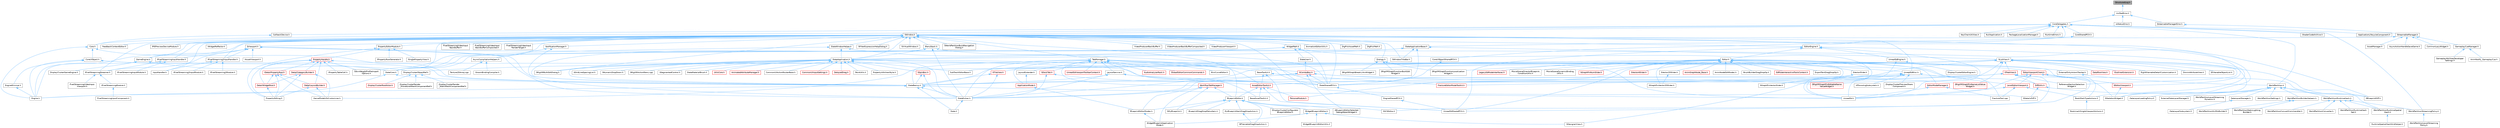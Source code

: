 digraph "StructuredLog.h"
{
 // INTERACTIVE_SVG=YES
 // LATEX_PDF_SIZE
  bgcolor="transparent";
  edge [fontname=Helvetica,fontsize=10,labelfontname=Helvetica,labelfontsize=10];
  node [fontname=Helvetica,fontsize=10,shape=box,height=0.2,width=0.4];
  Node1 [id="Node000001",label="StructuredLog.h",height=0.2,width=0.4,color="gray40", fillcolor="grey60", style="filled", fontcolor="black",tooltip=" "];
  Node1 -> Node2 [id="edge1_Node000001_Node000002",dir="back",color="steelblue1",style="solid",tooltip=" "];
  Node2 [id="Node000002",label="UnifiedError.h",height=0.2,width=0.4,color="grey40", fillcolor="white", style="filled",URL="$d3/ddb/UnifiedError_8h.html",tooltip=" "];
  Node2 -> Node3 [id="edge2_Node000002_Node000003",dir="back",color="steelblue1",style="solid",tooltip=" "];
  Node3 [id="Node000003",label="CoreDelegates.h",height=0.2,width=0.4,color="grey40", fillcolor="white", style="filled",URL="$d9/dc2/CoreDelegates_8h.html",tooltip=" "];
  Node3 -> Node4 [id="edge3_Node000003_Node000004",dir="back",color="steelblue1",style="solid",tooltip=" "];
  Node4 [id="Node000004",label="ApplicationLifecycleComponent.h",height=0.2,width=0.4,color="grey40", fillcolor="white", style="filled",URL="$de/db6/ApplicationLifecycleComponent_8h.html",tooltip=" "];
  Node3 -> Node5 [id="edge4_Node000003_Node000005",dir="back",color="steelblue1",style="solid",tooltip=" "];
  Node5 [id="Node000005",label="CallbackDevice.h",height=0.2,width=0.4,color="grey40", fillcolor="white", style="filled",URL="$d1/d7e/CallbackDevice_8h.html",tooltip=" "];
  Node5 -> Node6 [id="edge5_Node000005_Node000006",dir="back",color="steelblue1",style="solid",tooltip=" "];
  Node6 [id="Node000006",label="Core.h",height=0.2,width=0.4,color="grey40", fillcolor="white", style="filled",URL="$d6/dd7/Core_8h.html",tooltip=" "];
  Node6 -> Node7 [id="edge6_Node000006_Node000007",dir="back",color="steelblue1",style="solid",tooltip=" "];
  Node7 [id="Node000007",label="CoreUObject.h",height=0.2,width=0.4,color="grey40", fillcolor="white", style="filled",URL="$d0/ded/CoreUObject_8h.html",tooltip=" "];
  Node7 -> Node8 [id="edge7_Node000007_Node000008",dir="back",color="steelblue1",style="solid",tooltip=" "];
  Node8 [id="Node000008",label="Engine.h",height=0.2,width=0.4,color="grey40", fillcolor="white", style="filled",URL="$d1/d34/Public_2Engine_8h.html",tooltip=" "];
  Node7 -> Node9 [id="edge8_Node000007_Node000009",dir="back",color="steelblue1",style="solid",tooltip=" "];
  Node9 [id="Node000009",label="EngineMinimal.h",height=0.2,width=0.4,color="grey40", fillcolor="white", style="filled",URL="$d0/d2c/EngineMinimal_8h.html",tooltip=" "];
  Node9 -> Node8 [id="edge9_Node000009_Node000008",dir="back",color="steelblue1",style="solid",tooltip=" "];
  Node7 -> Node10 [id="edge10_Node000007_Node000010",dir="back",color="steelblue1",style="solid",tooltip=" "];
  Node10 [id="Node000010",label="SlateBasics.h",height=0.2,width=0.4,color="grey40", fillcolor="white", style="filled",URL="$da/d2f/SlateBasics_8h.html",tooltip=" "];
  Node10 -> Node8 [id="edge11_Node000010_Node000008",dir="back",color="steelblue1",style="solid",tooltip=" "];
  Node10 -> Node11 [id="edge12_Node000010_Node000011",dir="back",color="steelblue1",style="solid",tooltip=" "];
  Node11 [id="Node000011",label="Slate.h",height=0.2,width=0.4,color="grey40", fillcolor="white", style="filled",URL="$d2/dc0/Slate_8h.html",tooltip=" "];
  Node10 -> Node12 [id="edge13_Node000010_Node000012",dir="back",color="steelblue1",style="solid",tooltip=" "];
  Node12 [id="Node000012",label="SlateExtras.h",height=0.2,width=0.4,color="grey40", fillcolor="white", style="filled",URL="$d8/dec/SlateExtras_8h.html",tooltip=" "];
  Node12 -> Node11 [id="edge14_Node000012_Node000011",dir="back",color="steelblue1",style="solid",tooltip=" "];
  Node10 -> Node13 [id="edge15_Node000010_Node000013",dir="back",color="steelblue1",style="solid",tooltip=" "];
  Node13 [id="Node000013",label="UnrealEd.h",height=0.2,width=0.4,color="grey40", fillcolor="white", style="filled",URL="$d2/d5f/UnrealEd_8h.html",tooltip=" "];
  Node7 -> Node14 [id="edge16_Node000007_Node000014",dir="back",color="steelblue1",style="solid",tooltip=" "];
  Node14 [id="Node000014",label="SlateCore.h",height=0.2,width=0.4,color="grey40", fillcolor="white", style="filled",URL="$dc/d03/SlateCore_8h.html",tooltip=" "];
  Node14 -> Node8 [id="edge17_Node000014_Node000008",dir="back",color="steelblue1",style="solid",tooltip=" "];
  Node14 -> Node10 [id="edge18_Node000014_Node000010",dir="back",color="steelblue1",style="solid",tooltip=" "];
  Node6 -> Node8 [id="edge19_Node000006_Node000008",dir="back",color="steelblue1",style="solid",tooltip=" "];
  Node6 -> Node10 [id="edge20_Node000006_Node000010",dir="back",color="steelblue1",style="solid",tooltip=" "];
  Node3 -> Node6 [id="edge21_Node000003_Node000006",dir="back",color="steelblue1",style="solid",tooltip=" "];
  Node3 -> Node15 [id="edge22_Node000003_Node000015",dir="back",color="steelblue1",style="solid",tooltip=" "];
  Node15 [id="Node000015",label="CoreSharedPCH.h",height=0.2,width=0.4,color="grey40", fillcolor="white", style="filled",URL="$d8/de5/CoreSharedPCH_8h.html",tooltip=" "];
  Node15 -> Node16 [id="edge23_Node000015_Node000016",dir="back",color="steelblue1",style="solid",tooltip=" "];
  Node16 [id="Node000016",label="CoreUObjectSharedPCH.h",height=0.2,width=0.4,color="grey40", fillcolor="white", style="filled",URL="$de/d2f/CoreUObjectSharedPCH_8h.html",tooltip=" "];
  Node16 -> Node17 [id="edge24_Node000016_Node000017",dir="back",color="steelblue1",style="solid",tooltip=" "];
  Node17 [id="Node000017",label="SlateSharedPCH.h",height=0.2,width=0.4,color="grey40", fillcolor="white", style="filled",URL="$d1/dfc/SlateSharedPCH_8h.html",tooltip=" "];
  Node17 -> Node18 [id="edge25_Node000017_Node000018",dir="back",color="steelblue1",style="solid",tooltip=" "];
  Node18 [id="Node000018",label="EngineSharedPCH.h",height=0.2,width=0.4,color="grey40", fillcolor="white", style="filled",URL="$dc/dbb/EngineSharedPCH_8h.html",tooltip=" "];
  Node18 -> Node19 [id="edge26_Node000018_Node000019",dir="back",color="steelblue1",style="solid",tooltip=" "];
  Node19 [id="Node000019",label="UnrealEdSharedPCH.h",height=0.2,width=0.4,color="grey40", fillcolor="white", style="filled",URL="$d1/de6/UnrealEdSharedPCH_8h.html",tooltip=" "];
  Node3 -> Node20 [id="edge27_Node000003_Node000020",dir="back",color="steelblue1",style="solid",tooltip=" "];
  Node20 [id="Node000020",label="KeyChainUtilities.h",height=0.2,width=0.4,color="grey40", fillcolor="white", style="filled",URL="$db/d66/KeyChainUtilities_8h.html",tooltip=" "];
  Node3 -> Node21 [id="edge28_Node000003_Node000021",dir="back",color="steelblue1",style="solid",tooltip=" "];
  Node21 [id="Node000021",label="NullApplication.h",height=0.2,width=0.4,color="grey40", fillcolor="white", style="filled",URL="$d8/deb/NullApplication_8h.html",tooltip=" "];
  Node3 -> Node22 [id="edge29_Node000003_Node000022",dir="back",color="steelblue1",style="solid",tooltip=" "];
  Node22 [id="Node000022",label="PackageLocalizationManager.h",height=0.2,width=0.4,color="grey40", fillcolor="white", style="filled",URL="$d6/d19/PackageLocalizationManager_8h.html",tooltip=" "];
  Node3 -> Node23 [id="edge30_Node000003_Node000023",dir="back",color="steelblue1",style="solid",tooltip=" "];
  Node23 [id="Node000023",label="RuntimeErrors.h",height=0.2,width=0.4,color="grey40", fillcolor="white", style="filled",URL="$de/d4b/RuntimeErrors_8h.html",tooltip=" "];
  Node3 -> Node24 [id="edge31_Node000003_Node000024",dir="back",color="steelblue1",style="solid",tooltip=" "];
  Node24 [id="Node000024",label="SWindow.h",height=0.2,width=0.4,color="grey40", fillcolor="white", style="filled",URL="$d2/d6d/SWindow_8h.html",tooltip=" "];
  Node24 -> Node25 [id="edge32_Node000024_Node000025",dir="back",color="steelblue1",style="solid",tooltip=" "];
  Node25 [id="Node000025",label="AnimationEditorUtils.h",height=0.2,width=0.4,color="grey40", fillcolor="white", style="filled",URL="$df/d23/AnimationEditorUtils_8h.html",tooltip=" "];
  Node24 -> Node26 [id="edge33_Node000024_Node000026",dir="back",color="steelblue1",style="solid",tooltip=" "];
  Node26 [id="Node000026",label="BlueprintEditor.h",height=0.2,width=0.4,color="grey40", fillcolor="white", style="filled",URL="$df/d7d/BlueprintEditor_8h.html",tooltip=" "];
  Node26 -> Node27 [id="edge34_Node000026_Node000027",dir="back",color="steelblue1",style="solid",tooltip=" "];
  Node27 [id="Node000027",label="BPVariableDragDropAction.h",height=0.2,width=0.4,color="grey40", fillcolor="white", style="filled",URL="$dd/d23/BPVariableDragDropAction_8h.html",tooltip=" "];
  Node26 -> Node28 [id="edge35_Node000026_Node000028",dir="back",color="steelblue1",style="solid",tooltip=" "];
  Node28 [id="Node000028",label="BlueprintDragDropMenuItem.h",height=0.2,width=0.4,color="grey40", fillcolor="white", style="filled",URL="$dc/deb/BlueprintDragDropMenuItem_8h.html",tooltip=" "];
  Node26 -> Node29 [id="edge36_Node000026_Node000029",dir="back",color="steelblue1",style="solid",tooltip=" "];
  Node29 [id="Node000029",label="BlueprintEditorModes.h",height=0.2,width=0.4,color="grey40", fillcolor="white", style="filled",URL="$d9/d70/BlueprintEditorModes_8h.html",tooltip=" "];
  Node29 -> Node30 [id="edge37_Node000029_Node000030",dir="back",color="steelblue1",style="solid",tooltip=" "];
  Node30 [id="Node000030",label="WidgetBlueprintApplication\lMode.h",height=0.2,width=0.4,color="grey40", fillcolor="white", style="filled",URL="$d3/d40/WidgetBlueprintApplicationMode_8h.html",tooltip=" "];
  Node26 -> Node31 [id="edge38_Node000026_Node000031",dir="back",color="steelblue1",style="solid",tooltip=" "];
  Node31 [id="Node000031",label="IDisplayClusterConfigurator\lBlueprintEditor.h",height=0.2,width=0.4,color="grey40", fillcolor="white", style="filled",URL="$dd/d4b/IDisplayClusterConfiguratorBlueprintEditor_8h.html",tooltip=" "];
  Node26 -> Node32 [id="edge39_Node000026_Node000032",dir="back",color="steelblue1",style="solid",tooltip=" "];
  Node32 [id="Node000032",label="MyBlueprintItemDragDropAction.h",height=0.2,width=0.4,color="grey40", fillcolor="white", style="filled",URL="$da/d11/MyBlueprintItemDragDropAction_8h.html",tooltip=" "];
  Node32 -> Node27 [id="edge40_Node000032_Node000027",dir="back",color="steelblue1",style="solid",tooltip=" "];
  Node26 -> Node33 [id="edge41_Node000026_Node000033",dir="back",color="steelblue1",style="solid",tooltip=" "];
  Node33 [id="Node000033",label="SBlueprintEditorSelected\lDebugObjectWidget.h",height=0.2,width=0.4,color="grey40", fillcolor="white", style="filled",URL="$de/d6c/SBlueprintEditorSelectedDebugObjectWidget_8h.html",tooltip=" "];
  Node26 -> Node34 [id="edge42_Node000026_Node000034",dir="back",color="steelblue1",style="solid",tooltip=" "];
  Node34 [id="Node000034",label="SMyBlueprint.h",height=0.2,width=0.4,color="grey40", fillcolor="white", style="filled",URL="$d3/d34/SMyBlueprint_8h.html",tooltip=" "];
  Node26 -> Node35 [id="edge43_Node000026_Node000035",dir="back",color="steelblue1",style="solid",tooltip=" "];
  Node35 [id="Node000035",label="SSCSEditor.h",height=0.2,width=0.4,color="grey40", fillcolor="white", style="filled",URL="$d0/d2e/SSCSEditor_8h.html",tooltip=" "];
  Node26 -> Node36 [id="edge44_Node000026_Node000036",dir="back",color="steelblue1",style="solid",tooltip=" "];
  Node36 [id="Node000036",label="WidgetBlueprintEditor.h",height=0.2,width=0.4,color="grey40", fillcolor="white", style="filled",URL="$d6/d04/WidgetBlueprintEditor_8h.html",tooltip=" "];
  Node36 -> Node37 [id="edge45_Node000036_Node000037",dir="back",color="steelblue1",style="solid",tooltip=" "];
  Node37 [id="Node000037",label="SDesignerView.h",height=0.2,width=0.4,color="grey40", fillcolor="white", style="filled",URL="$d2/d14/SDesignerView_8h.html",tooltip=" "];
  Node36 -> Node30 [id="edge46_Node000036_Node000030",dir="back",color="steelblue1",style="solid",tooltip=" "];
  Node36 -> Node38 [id="edge47_Node000036_Node000038",dir="back",color="steelblue1",style="solid",tooltip=" "];
  Node38 [id="Node000038",label="WidgetBlueprintEditorUtils.h",height=0.2,width=0.4,color="grey40", fillcolor="white", style="filled",URL="$d9/df7/WidgetBlueprintEditorUtils_8h.html",tooltip=" "];
  Node24 -> Node39 [id="edge48_Node000024_Node000039",dir="back",color="steelblue1",style="solid",tooltip=" "];
  Node39 [id="Node000039",label="Dialogs.h",height=0.2,width=0.4,color="grey40", fillcolor="white", style="filled",URL="$d2/d5c/Dialogs_8h.html",tooltip=" "];
  Node39 -> Node40 [id="edge49_Node000039_Node000040",dir="back",color="steelblue1",style="solid",tooltip=" "];
  Node40 [id="Node000040",label="SRigVMGraphBreakLinksWidget.h",height=0.2,width=0.4,color="grey40", fillcolor="white", style="filled",URL="$d8/d4a/SRigVMGraphBreakLinksWidget_8h.html",tooltip=" "];
  Node39 -> Node41 [id="edge50_Node000039_Node000041",dir="back",color="steelblue1",style="solid",tooltip=" "];
  Node41 [id="Node000041",label="SRigVMGraphFunctionBulkEdit\lWidget.h",height=0.2,width=0.4,color="grey40", fillcolor="white", style="filled",URL="$db/dbf/SRigVMGraphFunctionBulkEditWidget_8h.html",tooltip=" "];
  Node39 -> Node42 [id="edge51_Node000039_Node000042",dir="back",color="steelblue1",style="solid",tooltip=" "];
  Node42 [id="Node000042",label="SRigVMGraphFunctionLocalization\lWidget.h",height=0.2,width=0.4,color="grey40", fillcolor="white", style="filled",URL="$dd/d59/SRigVMGraphFunctionLocalizationWidget_8h.html",tooltip=" "];
  Node39 -> Node13 [id="edge52_Node000039_Node000013",dir="back",color="steelblue1",style="solid",tooltip=" "];
  Node24 -> Node43 [id="edge53_Node000024_Node000043",dir="back",color="steelblue1",style="solid",tooltip=" "];
  Node43 [id="Node000043",label="DlgPickAssetPath.h",height=0.2,width=0.4,color="grey40", fillcolor="white", style="filled",URL="$db/d31/DlgPickAssetPath_8h.html",tooltip=" "];
  Node24 -> Node44 [id="edge54_Node000024_Node000044",dir="back",color="steelblue1",style="solid",tooltip=" "];
  Node44 [id="Node000044",label="DlgPickPath.h",height=0.2,width=0.4,color="grey40", fillcolor="white", style="filled",URL="$d9/d16/DlgPickPath_8h.html",tooltip=" "];
  Node24 -> Node45 [id="edge55_Node000024_Node000045",dir="back",color="steelblue1",style="solid",tooltip=" "];
  Node45 [id="Node000045",label="EditorEngine.h",height=0.2,width=0.4,color="grey40", fillcolor="white", style="filled",URL="$da/d0c/EditorEngine_8h.html",tooltip=" "];
  Node45 -> Node46 [id="edge56_Node000045_Node000046",dir="back",color="steelblue1",style="solid",tooltip=" "];
  Node46 [id="Node000046",label="BookMarkTypeActions.h",height=0.2,width=0.4,color="grey40", fillcolor="white", style="filled",URL="$d0/d2f/BookMarkTypeActions_8h.html",tooltip=" "];
  Node46 -> Node47 [id="edge57_Node000046_Node000047",dir="back",color="steelblue1",style="solid",tooltip=" "];
  Node47 [id="Node000047",label="BookmarkSingleViewportActions.h",height=0.2,width=0.4,color="grey40", fillcolor="white", style="filled",URL="$d3/dd5/BookmarkSingleViewportActions_8h.html",tooltip=" "];
  Node45 -> Node48 [id="edge58_Node000045_Node000048",dir="back",color="steelblue1",style="solid",tooltip=" "];
  Node48 [id="Node000048",label="Editor.h",height=0.2,width=0.4,color="grey40", fillcolor="white", style="filled",URL="$de/d6e/Editor_8h.html",tooltip=" "];
  Node48 -> Node49 [id="edge59_Node000048_Node000049",dir="back",color="steelblue1",style="solid",tooltip=" "];
  Node49 [id="Node000049",label="AnimGraphNode_Base.h",height=0.2,width=0.4,color="red", fillcolor="#FFF0F0", style="filled",URL="$d0/dfb/AnimGraphNode__Base_8h.html",tooltip=" "];
  Node48 -> Node141 [id="edge60_Node000048_Node000141",dir="back",color="steelblue1",style="solid",tooltip=" "];
  Node141 [id="Node000141",label="AnimNodeEditModes.h",height=0.2,width=0.4,color="grey40", fillcolor="white", style="filled",URL="$db/dde/AnimNodeEditModes_8h.html",tooltip=" "];
  Node48 -> Node46 [id="edge61_Node000048_Node000046",dir="back",color="steelblue1",style="solid",tooltip=" "];
  Node48 -> Node142 [id="edge62_Node000048_Node000142",dir="back",color="steelblue1",style="solid",tooltip=" "];
  Node142 [id="Node000142",label="BrushBuilderDragDropOp.h",height=0.2,width=0.4,color="grey40", fillcolor="white", style="filled",URL="$d9/d56/BrushBuilderDragDropOp_8h.html",tooltip=" "];
  Node48 -> Node143 [id="edge63_Node000048_Node000143",dir="back",color="steelblue1",style="solid",tooltip=" "];
  Node143 [id="Node000143",label="DisplayClusterObjectRef.h",height=0.2,width=0.4,color="grey40", fillcolor="white", style="filled",URL="$d9/d87/DisplayClusterObjectRef_8h.html",tooltip=" "];
  Node143 -> Node144 [id="edge64_Node000143_Node000144",dir="back",color="steelblue1",style="solid",tooltip=" "];
  Node144 [id="Node000144",label="DisplayClusterRender\l_ProceduralMeshComponentRef.h",height=0.2,width=0.4,color="grey40", fillcolor="white", style="filled",URL="$da/dbe/DisplayClusterRender__ProceduralMeshComponentRef_8h.html",tooltip=" "];
  Node143 -> Node145 [id="edge65_Node000143_Node000145",dir="back",color="steelblue1",style="solid",tooltip=" "];
  Node145 [id="Node000145",label="DisplayClusterRender\l_StaticMeshComponentRef.h",height=0.2,width=0.4,color="grey40", fillcolor="white", style="filled",URL="$dd/d84/DisplayClusterRender__StaticMeshComponentRef_8h.html",tooltip=" "];
  Node143 -> Node146 [id="edge66_Node000143_Node000146",dir="back",color="steelblue1",style="solid",tooltip=" "];
  Node146 [id="Node000146",label="DisplayClusterRootActor.h",height=0.2,width=0.4,color="red", fillcolor="#FFF0F0", style="filled",URL="$d0/d41/DisplayClusterRootActor_8h.html",tooltip=" "];
  Node48 -> Node151 [id="edge67_Node000048_Node000151",dir="back",color="steelblue1",style="solid",tooltip=" "];
  Node151 [id="Node000151",label="EdModeInteractiveToolsContext.h",height=0.2,width=0.4,color="red", fillcolor="#FFF0F0", style="filled",URL="$d7/da4/EdModeInteractiveToolsContext_8h.html",tooltip=" "];
  Node48 -> Node154 [id="edge68_Node000048_Node000154",dir="back",color="steelblue1",style="solid",tooltip=" "];
  Node154 [id="Node000154",label="EditorModeManager.h",height=0.2,width=0.4,color="red", fillcolor="#FFF0F0", style="filled",URL="$d9/dca/EditorModeManager_8h.html",tooltip=" "];
  Node154 -> Node153 [id="edge69_Node000154_Node000153",dir="back",color="steelblue1",style="solid",tooltip=" "];
  Node153 [id="Node000153",label="FractureTool.cpp",height=0.2,width=0.4,color="grey40", fillcolor="white", style="filled",URL="$dc/d9a/FractureTool_8cpp.html",tooltip=" "];
  Node154 -> Node13 [id="edge70_Node000154_Node000013",dir="back",color="steelblue1",style="solid",tooltip=" "];
  Node48 -> Node160 [id="edge71_Node000048_Node000160",dir="back",color="steelblue1",style="solid",tooltip=" "];
  Node160 [id="Node000160",label="EditorViewportClient.h",height=0.2,width=0.4,color="red", fillcolor="#FFF0F0", style="filled",URL="$d4/d41/EditorViewportClient_8h.html",tooltip=" "];
  Node160 -> Node166 [id="edge72_Node000160_Node000166",dir="back",color="steelblue1",style="solid",tooltip=" "];
  Node166 [id="Node000166",label="LevelEditorViewport.h",height=0.2,width=0.4,color="red", fillcolor="#FFF0F0", style="filled",URL="$d4/ddf/LevelEditorViewport_8h.html",tooltip=" "];
  Node166 -> Node46 [id="edge73_Node000166_Node000046",dir="back",color="steelblue1",style="solid",tooltip=" "];
  Node166 -> Node153 [id="edge74_Node000166_Node000153",dir="back",color="steelblue1",style="solid",tooltip=" "];
  Node166 -> Node13 [id="edge75_Node000166_Node000013",dir="back",color="steelblue1",style="solid",tooltip=" "];
  Node160 -> Node169 [id="edge76_Node000160_Node000169",dir="back",color="steelblue1",style="solid",tooltip=" "];
  Node169 [id="Node000169",label="SEditorViewport.h",height=0.2,width=0.4,color="red", fillcolor="#FFF0F0", style="filled",URL="$dd/de0/SEditorViewport_8h.html",tooltip=" "];
  Node169 -> Node179 [id="edge77_Node000169_Node000179",dir="back",color="steelblue1",style="solid",tooltip=" "];
  Node179 [id="Node000179",label="SSkeletonWidget.h",height=0.2,width=0.4,color="grey40", fillcolor="white", style="filled",URL="$dd/da7/SSkeletonWidget_8h.html",tooltip=" "];
  Node160 -> Node179 [id="edge78_Node000160_Node000179",dir="back",color="steelblue1",style="solid",tooltip=" "];
  Node160 -> Node13 [id="edge79_Node000160_Node000013",dir="back",color="steelblue1",style="solid",tooltip=" "];
  Node160 -> Node19 [id="edge80_Node000160_Node000019",dir="back",color="steelblue1",style="solid",tooltip=" "];
  Node48 -> Node180 [id="edge81_Node000048_Node000180",dir="back",color="steelblue1",style="solid",tooltip=" "];
  Node180 [id="Node000180",label="ExportTextDragDropOp.h",height=0.2,width=0.4,color="grey40", fillcolor="white", style="filled",URL="$de/d5c/ExportTextDragDropOp_8h.html",tooltip=" "];
  Node48 -> Node181 [id="edge82_Node000048_Node000181",dir="back",color="steelblue1",style="solid",tooltip=" "];
  Node181 [id="Node000181",label="ExternalDirtyActorsTracker.h",height=0.2,width=0.4,color="grey40", fillcolor="white", style="filled",URL="$db/d89/ExternalDirtyActorsTracker_8h.html",tooltip=" "];
  Node181 -> Node182 [id="edge83_Node000181_Node000182",dir="back",color="steelblue1",style="solid",tooltip=" "];
  Node182 [id="Node000182",label="WorldPartition.h",height=0.2,width=0.4,color="grey40", fillcolor="white", style="filled",URL="$de/d1e/WorldPartition_8h.html",tooltip=" "];
  Node182 -> Node183 [id="edge84_Node000182_Node000183",dir="back",color="steelblue1",style="solid",tooltip=" "];
  Node183 [id="Node000183",label="DataLayerLoadingPolicy.h",height=0.2,width=0.4,color="grey40", fillcolor="white", style="filled",URL="$d4/d49/DataLayerLoadingPolicy_8h.html",tooltip=" "];
  Node182 -> Node184 [id="edge85_Node000182_Node000184",dir="back",color="steelblue1",style="solid",tooltip=" "];
  Node184 [id="Node000184",label="DataLayerManager.h",height=0.2,width=0.4,color="grey40", fillcolor="white", style="filled",URL="$de/d96/DataLayerManager_8h.html",tooltip=" "];
  Node184 -> Node185 [id="edge86_Node000184_Node000185",dir="back",color="steelblue1",style="solid",tooltip=" "];
  Node185 [id="Node000185",label="DataLayerSubsystem.h",height=0.2,width=0.4,color="grey40", fillcolor="white", style="filled",URL="$d2/d5d/DataLayerSubsystem_8h.html",tooltip=" "];
  Node182 -> Node186 [id="edge87_Node000182_Node000186",dir="back",color="steelblue1",style="solid",tooltip=" "];
  Node186 [id="Node000186",label="ExternalDataLayerManager.h",height=0.2,width=0.4,color="grey40", fillcolor="white", style="filled",URL="$d3/d7d/ExternalDataLayerManager_8h.html",tooltip=" "];
  Node182 -> Node187 [id="edge88_Node000182_Node000187",dir="back",color="steelblue1",style="solid",tooltip=" "];
  Node187 [id="Node000187",label="WorldPartitionBuilderHelpers.h",height=0.2,width=0.4,color="grey40", fillcolor="white", style="filled",URL="$db/dc0/WorldPartitionBuilderHelpers_8h.html",tooltip=" "];
  Node187 -> Node188 [id="edge89_Node000187_Node000188",dir="back",color="steelblue1",style="solid",tooltip=" "];
  Node188 [id="Node000188",label="WorldPartitionHLODsBuilder.h",height=0.2,width=0.4,color="grey40", fillcolor="white", style="filled",URL="$d3/d76/WorldPartitionHLODsBuilder_8h.html",tooltip=" "];
  Node187 -> Node189 [id="edge90_Node000187_Node000189",dir="back",color="steelblue1",style="solid",tooltip=" "];
  Node189 [id="Node000189",label="WorldPartitionStaticLighting\lBuilder.h",height=0.2,width=0.4,color="grey40", fillcolor="white", style="filled",URL="$d7/dfd/WorldPartitionStaticLightingBuilder_8h.html",tooltip=" "];
  Node182 -> Node190 [id="edge91_Node000182_Node000190",dir="back",color="steelblue1",style="solid",tooltip=" "];
  Node190 [id="Node000190",label="WorldPartitionLevelStreaming\lDynamic.h",height=0.2,width=0.4,color="grey40", fillcolor="white", style="filled",URL="$d4/d21/WorldPartitionLevelStreamingDynamic_8h.html",tooltip=" "];
  Node182 -> Node191 [id="edge92_Node000182_Node000191",dir="back",color="steelblue1",style="solid",tooltip=" "];
  Node191 [id="Node000191",label="WorldPartitionRuntimeHash.h",height=0.2,width=0.4,color="grey40", fillcolor="white", style="filled",URL="$d9/df1/WorldPartitionRuntimeHash_8h.html",tooltip=" "];
  Node191 -> Node192 [id="edge93_Node000191_Node000192",dir="back",color="steelblue1",style="solid",tooltip=" "];
  Node192 [id="Node000192",label="WorldPartitionConvertCommandlet.h",height=0.2,width=0.4,color="grey40", fillcolor="white", style="filled",URL="$db/d15/WorldPartitionConvertCommandlet_8h.html",tooltip=" "];
  Node191 -> Node193 [id="edge94_Node000191_Node000193",dir="back",color="steelblue1",style="solid",tooltip=" "];
  Node193 [id="Node000193",label="WorldPartitionConverter.h",height=0.2,width=0.4,color="grey40", fillcolor="white", style="filled",URL="$dc/df8/WorldPartitionConverter_8h.html",tooltip=" "];
  Node191 -> Node194 [id="edge95_Node000191_Node000194",dir="back",color="steelblue1",style="solid",tooltip=" "];
  Node194 [id="Node000194",label="WorldPartitionRuntimeHash\lSet.h",height=0.2,width=0.4,color="grey40", fillcolor="white", style="filled",URL="$d7/d94/WorldPartitionRuntimeHashSet_8h.html",tooltip=" "];
  Node191 -> Node195 [id="edge96_Node000191_Node000195",dir="back",color="steelblue1",style="solid",tooltip=" "];
  Node195 [id="Node000195",label="WorldPartitionRuntimeSpatial\lHash.h",height=0.2,width=0.4,color="grey40", fillcolor="white", style="filled",URL="$da/dbe/WorldPartitionRuntimeSpatialHash_8h.html",tooltip=" "];
  Node195 -> Node196 [id="edge97_Node000195_Node000196",dir="back",color="steelblue1",style="solid",tooltip=" "];
  Node196 [id="Node000196",label="RuntimeSpatialHashGridHelper.h",height=0.2,width=0.4,color="grey40", fillcolor="white", style="filled",URL="$d8/d05/RuntimeSpatialHashGridHelper_8h.html",tooltip=" "];
  Node191 -> Node197 [id="edge98_Node000191_Node000197",dir="back",color="steelblue1",style="solid",tooltip=" "];
  Node197 [id="Node000197",label="WorldPartitionStreamingPolicy.h",height=0.2,width=0.4,color="grey40", fillcolor="white", style="filled",URL="$d8/d37/WorldPartitionStreamingPolicy_8h.html",tooltip=" "];
  Node197 -> Node198 [id="edge99_Node000197_Node000198",dir="back",color="steelblue1",style="solid",tooltip=" "];
  Node198 [id="Node000198",label="WorldPartitionLevelStreaming\lPolicy.h",height=0.2,width=0.4,color="grey40", fillcolor="white", style="filled",URL="$d4/d14/WorldPartitionLevelStreamingPolicy_8h.html",tooltip=" "];
  Node182 -> Node195 [id="edge100_Node000182_Node000195",dir="back",color="steelblue1",style="solid",tooltip=" "];
  Node182 -> Node199 [id="edge101_Node000182_Node000199",dir="back",color="steelblue1",style="solid",tooltip=" "];
  Node199 [id="Node000199",label="WorldPartitionSettings.h",height=0.2,width=0.4,color="grey40", fillcolor="white", style="filled",URL="$de/d7a/WorldPartitionSettings_8h.html",tooltip=" "];
  Node48 -> Node153 [id="edge102_Node000048_Node000153",dir="back",color="steelblue1",style="solid",tooltip=" "];
  Node48 -> Node200 [id="edge103_Node000048_Node000200",dir="back",color="steelblue1",style="solid",tooltip=" "];
  Node200 [id="Node000200",label="GameModeInfoCustomizer.h",height=0.2,width=0.4,color="grey40", fillcolor="white", style="filled",URL="$d5/df3/GameModeInfoCustomizer_8h.html",tooltip=" "];
  Node48 -> Node201 [id="edge104_Node000048_Node000201",dir="back",color="steelblue1",style="solid",tooltip=" "];
  Node201 [id="Node000201",label="LegacyEdModeInterfaces.h",height=0.2,width=0.4,color="red", fillcolor="#FFF0F0", style="filled",URL="$da/d0a/LegacyEdModeInterfaces_8h.html",tooltip=" "];
  Node48 -> Node208 [id="edge105_Node000048_Node000208",dir="back",color="steelblue1",style="solid",tooltip=" "];
  Node208 [id="Node000208",label="MovieSceneDirectorBlueprint\lConditionUtils.h",height=0.2,width=0.4,color="grey40", fillcolor="white", style="filled",URL="$d4/d8a/MovieSceneDirectorBlueprintConditionUtils_8h.html",tooltip=" "];
  Node48 -> Node209 [id="edge106_Node000048_Node000209",dir="back",color="steelblue1",style="solid",tooltip=" "];
  Node209 [id="Node000209",label="MovieSceneDynamicBinding\lUtils.h",height=0.2,width=0.4,color="grey40", fillcolor="white", style="filled",URL="$df/dce/MovieSceneDynamicBindingUtils_8h.html",tooltip=" "];
  Node48 -> Node210 [id="edge107_Node000048_Node000210",dir="back",color="steelblue1",style="solid",tooltip=" "];
  Node210 [id="Node000210",label="PersonaModule.h",height=0.2,width=0.4,color="red", fillcolor="#FFF0F0", style="filled",URL="$de/d74/PersonaModule_8h.html",tooltip=" "];
  Node48 -> Node212 [id="edge108_Node000048_Node000212",dir="back",color="steelblue1",style="solid",tooltip=" "];
  Node212 [id="Node000212",label="SGraphPinNumSlider.h",height=0.2,width=0.4,color="red", fillcolor="#FFF0F0", style="filled",URL="$d5/d00/SGraphPinNumSlider_8h.html",tooltip=" "];
  Node48 -> Node214 [id="edge109_Node000048_Node000214",dir="back",color="steelblue1",style="solid",tooltip=" "];
  Node214 [id="Node000214",label="SGraphPinVector2DSlider.h",height=0.2,width=0.4,color="grey40", fillcolor="white", style="filled",URL="$d7/d05/SGraphPinVector2DSlider_8h.html",tooltip=" "];
  Node48 -> Node215 [id="edge110_Node000048_Node000215",dir="back",color="steelblue1",style="solid",tooltip=" "];
  Node215 [id="Node000215",label="SGraphPinVectorSlider.h",height=0.2,width=0.4,color="grey40", fillcolor="white", style="filled",URL="$dc/d38/SGraphPinVectorSlider_8h.html",tooltip=" "];
  Node48 -> Node216 [id="edge111_Node000048_Node000216",dir="back",color="steelblue1",style="solid",tooltip=" "];
  Node216 [id="Node000216",label="SVector2DSlider.h",height=0.2,width=0.4,color="grey40", fillcolor="white", style="filled",URL="$de/d67/SVector2DSlider_8h.html",tooltip=" "];
  Node216 -> Node214 [id="edge112_Node000216_Node000214",dir="back",color="steelblue1",style="solid",tooltip=" "];
  Node48 -> Node217 [id="edge113_Node000048_Node000217",dir="back",color="steelblue1",style="solid",tooltip=" "];
  Node217 [id="Node000217",label="SVector4Slider.h",height=0.2,width=0.4,color="red", fillcolor="#FFF0F0", style="filled",URL="$d4/dec/SVector4Slider_8h.html",tooltip=" "];
  Node48 -> Node219 [id="edge114_Node000048_Node000219",dir="back",color="steelblue1",style="solid",tooltip=" "];
  Node219 [id="Node000219",label="SVectorSlider.h",height=0.2,width=0.4,color="grey40", fillcolor="white", style="filled",URL="$d2/db5/SVectorSlider_8h.html",tooltip=" "];
  Node219 -> Node215 [id="edge115_Node000219_Node000215",dir="back",color="steelblue1",style="solid",tooltip=" "];
  Node48 -> Node220 [id="edge116_Node000048_Node000220",dir="back",color="steelblue1",style="solid",tooltip=" "];
  Node220 [id="Node000220",label="SubTrackEditorBase.h",height=0.2,width=0.4,color="grey40", fillcolor="white", style="filled",URL="$db/d33/SubTrackEditorBase_8h.html",tooltip=" "];
  Node48 -> Node13 [id="edge117_Node000048_Node000013",dir="back",color="steelblue1",style="solid",tooltip=" "];
  Node48 -> Node221 [id="edge118_Node000048_Node000221",dir="back",color="steelblue1",style="solid",tooltip=" "];
  Node221 [id="Node000221",label="UnrealEdMisc.h",height=0.2,width=0.4,color="grey40", fillcolor="white", style="filled",URL="$da/d70/UnrealEdMisc_8h.html",tooltip=" "];
  Node221 -> Node222 [id="edge119_Node000221_Node000222",dir="back",color="steelblue1",style="solid",tooltip=" "];
  Node222 [id="Node000222",label="AssetEditorToolkit.h",height=0.2,width=0.4,color="red", fillcolor="#FFF0F0", style="filled",URL="$d9/d8b/AssetEditorToolkit_8h.html",tooltip=" "];
  Node222 -> Node171 [id="edge120_Node000222_Node000171",dir="back",color="steelblue1",style="solid",tooltip=" "];
  Node171 [id="Node000171",label="BaseAssetToolkit.h",height=0.2,width=0.4,color="grey40", fillcolor="white", style="filled",URL="$d4/d85/BaseAssetToolkit_8h.html",tooltip=" "];
  Node222 -> Node26 [id="edge121_Node000222_Node000026",dir="back",color="steelblue1",style="solid",tooltip=" "];
  Node222 -> Node210 [id="edge122_Node000222_Node000210",dir="back",color="steelblue1",style="solid",tooltip=" "];
  Node222 -> Node19 [id="edge123_Node000222_Node000019",dir="back",color="steelblue1",style="solid",tooltip=" "];
  Node221 -> Node264 [id="edge124_Node000221_Node000264",dir="back",color="steelblue1",style="solid",tooltip=" "];
  Node264 [id="Node000264",label="DisplayClusterPreviewShare\lComponent.h",height=0.2,width=0.4,color="grey40", fillcolor="white", style="filled",URL="$d0/d2c/DisplayClusterPreviewShareComponent_8h.html",tooltip=" "];
  Node221 -> Node265 [id="edge125_Node000221_Node000265",dir="back",color="steelblue1",style="solid",tooltip=" "];
  Node265 [id="Node000265",label="FractureEditorModeToolkit.h",height=0.2,width=0.4,color="red", fillcolor="#FFF0F0", style="filled",URL="$da/d01/FractureEditorModeToolkit_8h.html",tooltip=" "];
  Node221 -> Node166 [id="edge126_Node000221_Node000166",dir="back",color="steelblue1",style="solid",tooltip=" "];
  Node221 -> Node13 [id="edge127_Node000221_Node000013",dir="back",color="steelblue1",style="solid",tooltip=" "];
  Node221 -> Node266 [id="edge128_Node000221_Node000266",dir="back",color="steelblue1",style="solid",tooltip=" "];
  Node266 [id="Node000266",label="VPScoutingSubsystem.h",height=0.2,width=0.4,color="grey40", fillcolor="white", style="filled",URL="$df/d2a/VPScoutingSubsystem_8h.html",tooltip=" "];
  Node48 -> Node19 [id="edge129_Node000048_Node000019",dir="back",color="steelblue1",style="solid",tooltip=" "];
  Node45 -> Node13 [id="edge130_Node000045_Node000013",dir="back",color="steelblue1",style="solid",tooltip=" "];
  Node45 -> Node267 [id="edge131_Node000045_Node000267",dir="back",color="steelblue1",style="solid",tooltip=" "];
  Node267 [id="Node000267",label="UnrealEdEngine.h",height=0.2,width=0.4,color="grey40", fillcolor="white", style="filled",URL="$d2/d51/UnrealEdEngine_8h.html",tooltip=" "];
  Node267 -> Node268 [id="edge132_Node000267_Node000268",dir="back",color="steelblue1",style="solid",tooltip=" "];
  Node268 [id="Node000268",label="DisplayClusterEditorEngine.h",height=0.2,width=0.4,color="grey40", fillcolor="white", style="filled",URL="$d3/d58/DisplayClusterEditorEngine_8h.html",tooltip=" "];
  Node267 -> Node13 [id="edge133_Node000267_Node000013",dir="back",color="steelblue1",style="solid",tooltip=" "];
  Node45 -> Node19 [id="edge134_Node000045_Node000019",dir="back",color="steelblue1",style="solid",tooltip=" "];
  Node24 -> Node269 [id="edge135_Node000024_Node000269",dir="back",color="steelblue1",style="solid",tooltip=" "];
  Node269 [id="Node000269",label="FeedbackContextEditor.h",height=0.2,width=0.4,color="grey40", fillcolor="white", style="filled",URL="$de/d93/FeedbackContextEditor_8h.html",tooltip=" "];
  Node24 -> Node270 [id="edge136_Node000024_Node000270",dir="back",color="steelblue1",style="solid",tooltip=" "];
  Node270 [id="Node000270",label="GameEngine.h",height=0.2,width=0.4,color="grey40", fillcolor="white", style="filled",URL="$d7/d1f/GameEngine_8h.html",tooltip=" "];
  Node270 -> Node271 [id="edge137_Node000270_Node000271",dir="back",color="steelblue1",style="solid",tooltip=" "];
  Node271 [id="Node000271",label="DisplayClusterGameEngine.h",height=0.2,width=0.4,color="grey40", fillcolor="white", style="filled",URL="$da/d8f/DisplayClusterGameEngine_8h.html",tooltip=" "];
  Node270 -> Node143 [id="edge138_Node000270_Node000143",dir="back",color="steelblue1",style="solid",tooltip=" "];
  Node270 -> Node8 [id="edge139_Node000270_Node000008",dir="back",color="steelblue1",style="solid",tooltip=" "];
  Node24 -> Node272 [id="edge140_Node000024_Node000272",dir="back",color="steelblue1",style="solid",tooltip=" "];
  Node272 [id="Node000272",label="IPIEPreviewDeviceModule.h",height=0.2,width=0.4,color="grey40", fillcolor="white", style="filled",URL="$d1/d37/IPIEPreviewDeviceModule_8h.html",tooltip=" "];
  Node24 -> Node273 [id="edge141_Node000024_Node000273",dir="back",color="steelblue1",style="solid",tooltip=" "];
  Node273 [id="Node000273",label="IPixelStreaming2InputHandler.h",height=0.2,width=0.4,color="grey40", fillcolor="white", style="filled",URL="$df/d15/IPixelStreaming2InputHandler_8h.html",tooltip=" "];
  Node273 -> Node274 [id="edge142_Node000273_Node000274",dir="back",color="steelblue1",style="solid",tooltip=" "];
  Node274 [id="Node000274",label="IPixelStreaming2InputModule.h",height=0.2,width=0.4,color="grey40", fillcolor="white", style="filled",URL="$df/d2f/IPixelStreaming2InputModule_8h.html",tooltip=" "];
  Node273 -> Node275 [id="edge143_Node000273_Node000275",dir="back",color="steelblue1",style="solid",tooltip=" "];
  Node275 [id="Node000275",label="IPixelStreaming2Module.h",height=0.2,width=0.4,color="grey40", fillcolor="white", style="filled",URL="$d5/dad/IPixelStreaming2Module_8h.html",tooltip=" "];
  Node273 -> Node276 [id="edge144_Node000273_Node000276",dir="back",color="steelblue1",style="solid",tooltip=" "];
  Node276 [id="Node000276",label="InputHandler.h",height=0.2,width=0.4,color="grey40", fillcolor="white", style="filled",URL="$df/d2f/InputHandler_8h.html",tooltip=" "];
  Node24 -> Node277 [id="edge145_Node000024_Node000277",dir="back",color="steelblue1",style="solid",tooltip=" "];
  Node277 [id="Node000277",label="IPixelStreamingInputHandler.h",height=0.2,width=0.4,color="grey40", fillcolor="white", style="filled",URL="$d2/d0f/IPixelStreamingInputHandler_8h.html",tooltip=" "];
  Node277 -> Node278 [id="edge146_Node000277_Node000278",dir="back",color="steelblue1",style="solid",tooltip=" "];
  Node278 [id="Node000278",label="IPixelStreamingInputModule.h",height=0.2,width=0.4,color="grey40", fillcolor="white", style="filled",URL="$da/d36/IPixelStreamingInputModule_8h.html",tooltip=" "];
  Node277 -> Node279 [id="edge147_Node000277_Node000279",dir="back",color="steelblue1",style="solid",tooltip=" "];
  Node279 [id="Node000279",label="IPixelStreamingStreamer.h",height=0.2,width=0.4,color="grey40", fillcolor="white", style="filled",URL="$d8/d28/IPixelStreamingStreamer_8h.html",tooltip=" "];
  Node279 -> Node280 [id="edge148_Node000279_Node000280",dir="back",color="steelblue1",style="solid",tooltip=" "];
  Node280 [id="Node000280",label="IPixelStreamingModule.h",height=0.2,width=0.4,color="grey40", fillcolor="white", style="filled",URL="$d2/d87/IPixelStreamingModule_8h.html",tooltip=" "];
  Node280 -> Node281 [id="edge149_Node000280_Node000281",dir="back",color="steelblue1",style="solid",tooltip=" "];
  Node281 [id="Node000281",label="PixelStreamingInputComponent.h",height=0.2,width=0.4,color="grey40", fillcolor="white", style="filled",URL="$d5/d26/PixelStreamingInputComponent_8h.html",tooltip=" "];
  Node279 -> Node282 [id="edge150_Node000279_Node000282",dir="back",color="steelblue1",style="solid",tooltip=" "];
  Node282 [id="Node000282",label="PixelStreamingVideoInput\lViewport.h",height=0.2,width=0.4,color="grey40", fillcolor="white", style="filled",URL="$d1/dbc/PixelStreamingVideoInputViewport_8h.html",tooltip=" "];
  Node24 -> Node279 [id="edge151_Node000024_Node000279",dir="back",color="steelblue1",style="solid",tooltip=" "];
  Node24 -> Node283 [id="edge152_Node000024_Node000283",dir="back",color="steelblue1",style="solid",tooltip=" "];
  Node283 [id="Node000283",label="IWidgetReflector.h",height=0.2,width=0.4,color="grey40", fillcolor="white", style="filled",URL="$d4/d66/IWidgetReflector_8h.html",tooltip=" "];
  Node24 -> Node276 [id="edge153_Node000024_Node000276",dir="back",color="steelblue1",style="solid",tooltip=" "];
  Node24 -> Node284 [id="edge154_Node000024_Node000284",dir="back",color="steelblue1",style="solid",tooltip=" "];
  Node284 [id="Node000284",label="MenuStack.h",height=0.2,width=0.4,color="grey40", fillcolor="white", style="filled",URL="$d8/d80/MenuStack_8h.html",tooltip=" "];
  Node284 -> Node285 [id="edge155_Node000284_Node000285",dir="back",color="steelblue1",style="solid",tooltip=" "];
  Node285 [id="Node000285",label="SlateApplication.h",height=0.2,width=0.4,color="grey40", fillcolor="white", style="filled",URL="$db/d28/SlateApplication_8h.html",tooltip=" "];
  Node285 -> Node286 [id="edge156_Node000285_Node000286",dir="back",color="steelblue1",style="solid",tooltip=" "];
  Node286 [id="Node000286",label="AnimatedAttributeManager.h",height=0.2,width=0.4,color="red", fillcolor="#FFF0F0", style="filled",URL="$d8/d68/AnimatedAttributeManager_8h.html",tooltip=" "];
  Node285 -> Node288 [id="edge157_Node000285_Node000288",dir="back",color="steelblue1",style="solid",tooltip=" "];
  Node288 [id="Node000288",label="CommonUIActionRouterBase.h",height=0.2,width=0.4,color="grey40", fillcolor="white", style="filled",URL="$d9/dd5/CommonUIActionRouterBase_8h.html",tooltip=" "];
  Node285 -> Node289 [id="edge158_Node000285_Node000289",dir="back",color="steelblue1",style="solid",tooltip=" "];
  Node289 [id="Node000289",label="CommonUIInputSettings.h",height=0.2,width=0.4,color="red", fillcolor="#FFF0F0", style="filled",URL="$d4/d5b/CommonUIInputSettings_8h.html",tooltip=" "];
  Node285 -> Node291 [id="edge159_Node000285_Node000291",dir="back",color="steelblue1",style="solid",tooltip=" "];
  Node291 [id="Node000291",label="DelayedDrag.h",height=0.2,width=0.4,color="red", fillcolor="#FFF0F0", style="filled",URL="$d7/d2b/DelayedDrag_8h.html",tooltip=" "];
  Node285 -> Node316 [id="edge160_Node000285_Node000316",dir="back",color="steelblue1",style="solid",tooltip=" "];
  Node316 [id="Node000316",label="PaintUtils.h",height=0.2,width=0.4,color="grey40", fillcolor="white", style="filled",URL="$d9/da6/PaintUtils_8h.html",tooltip=" "];
  Node285 -> Node317 [id="edge161_Node000285_Node000317",dir="back",color="steelblue1",style="solid",tooltip=" "];
  Node317 [id="Node000317",label="PropertyInfoViewStyle.h",height=0.2,width=0.4,color="grey40", fillcolor="white", style="filled",URL="$d0/da8/PropertyInfoViewStyle_8h.html",tooltip=" "];
  Node285 -> Node318 [id="edge162_Node000285_Node000318",dir="back",color="steelblue1",style="solid",tooltip=" "];
  Node318 [id="Node000318",label="SComboBox.h",height=0.2,width=0.4,color="red", fillcolor="#FFF0F0", style="filled",URL="$d2/dd5/SComboBox_8h.html",tooltip=" "];
  Node318 -> Node33 [id="edge163_Node000318_Node000033",dir="back",color="steelblue1",style="solid",tooltip=" "];
  Node318 -> Node333 [id="edge164_Node000318_Node000333",dir="back",color="steelblue1",style="solid",tooltip=" "];
  Node333 [id="Node000333",label="SRigVMGraphPinEditableName\lValueWidget.h",height=0.2,width=0.4,color="red", fillcolor="#FFF0F0", style="filled",URL="$da/d0c/SRigVMGraphPinEditableNameValueWidget_8h.html",tooltip=" "];
  Node318 -> Node336 [id="edge165_Node000318_Node000336",dir="back",color="steelblue1",style="solid",tooltip=" "];
  Node336 [id="Node000336",label="SRigVMGraphPinNameListValue\lWidget.h",height=0.2,width=0.4,color="red", fillcolor="#FFF0F0", style="filled",URL="$dc/dac/SRigVMGraphPinNameListValueWidget_8h.html",tooltip=" "];
  Node318 -> Node10 [id="edge166_Node000318_Node000010",dir="back",color="steelblue1",style="solid",tooltip=" "];
  Node318 -> Node12 [id="edge167_Node000318_Node000012",dir="back",color="steelblue1",style="solid",tooltip=" "];
  Node318 -> Node17 [id="edge168_Node000318_Node000017",dir="back",color="steelblue1",style="solid",tooltip=" "];
  Node285 -> Node352 [id="edge169_Node000285_Node000352",dir="back",color="steelblue1",style="solid",tooltip=" "];
  Node352 [id="Node000352",label="SGridLineSpacingList.h",height=0.2,width=0.4,color="grey40", fillcolor="white", style="filled",URL="$db/d48/SGridLineSpacingList_8h.html",tooltip=" "];
  Node285 -> Node353 [id="edge170_Node000285_Node000353",dir="back",color="steelblue1",style="solid",tooltip=" "];
  Node353 [id="Node000353",label="SNumericDropDown.h",height=0.2,width=0.4,color="grey40", fillcolor="white", style="filled",URL="$d3/d12/SNumericDropDown_8h.html",tooltip=" "];
  Node285 -> Node236 [id="edge171_Node000285_Node000236",dir="back",color="steelblue1",style="solid",tooltip=" "];
  Node236 [id="Node000236",label="SRigVMActionMenu.cpp",height=0.2,width=0.4,color="grey40", fillcolor="white", style="filled",URL="$dc/d4c/SRigVMActionMenu_8cpp.html",tooltip=" "];
  Node285 -> Node354 [id="edge172_Node000285_Node000354",dir="back",color="steelblue1",style="solid",tooltip=" "];
  Node354 [id="Node000354",label="SRigVMBulkEditDialog.h",height=0.2,width=0.4,color="grey40", fillcolor="white", style="filled",URL="$dd/d89/SRigVMBulkEditDialog_8h.html",tooltip=" "];
  Node285 -> Node355 [id="edge173_Node000285_Node000355",dir="back",color="steelblue1",style="solid",tooltip=" "];
  Node355 [id="Node000355",label="SSegmentedControl.h",height=0.2,width=0.4,color="grey40", fillcolor="white", style="filled",URL="$d3/d4f/SSegmentedControl_8h.html",tooltip=" "];
  Node285 -> Node356 [id="edge174_Node000285_Node000356",dir="back",color="steelblue1",style="solid",tooltip=" "];
  Node356 [id="Node000356",label="SSpinBox.h",height=0.2,width=0.4,color="red", fillcolor="#FFF0F0", style="filled",URL="$d5/da5/SSpinBox_8h.html",tooltip=" "];
  Node356 -> Node10 [id="edge175_Node000356_Node000010",dir="back",color="steelblue1",style="solid",tooltip=" "];
  Node356 -> Node12 [id="edge176_Node000356_Node000012",dir="back",color="steelblue1",style="solid",tooltip=" "];
  Node285 -> Node10 [id="edge177_Node000285_Node000010",dir="back",color="steelblue1",style="solid",tooltip=" "];
  Node285 -> Node12 [id="edge178_Node000285_Node000012",dir="back",color="steelblue1",style="solid",tooltip=" "];
  Node285 -> Node370 [id="edge179_Node000285_Node000370",dir="back",color="steelblue1",style="solid",tooltip=" "];
  Node370 [id="Node000370",label="SlateMaterialBrush.h",height=0.2,width=0.4,color="grey40", fillcolor="white", style="filled",URL="$d0/d58/SlateMaterialBrush_8h.html",tooltip=" "];
  Node285 -> Node17 [id="edge180_Node000285_Node000017",dir="back",color="steelblue1",style="solid",tooltip=" "];
  Node285 -> Node220 [id="edge181_Node000285_Node000220",dir="back",color="steelblue1",style="solid",tooltip=" "];
  Node285 -> Node371 [id="edge182_Node000285_Node000371",dir="back",color="steelblue1",style="solid",tooltip=" "];
  Node371 [id="Node000371",label="UtilsCore.h",height=0.2,width=0.4,color="red", fillcolor="#FFF0F0", style="filled",URL="$d2/d12/UtilsCore_8h.html",tooltip=" "];
  Node284 -> Node10 [id="edge183_Node000284_Node000010",dir="back",color="steelblue1",style="solid",tooltip=" "];
  Node284 -> Node12 [id="edge184_Node000284_Node000012",dir="back",color="steelblue1",style="solid",tooltip=" "];
  Node284 -> Node17 [id="edge185_Node000284_Node000017",dir="back",color="steelblue1",style="solid",tooltip=" "];
  Node24 -> Node373 [id="edge186_Node000024_Node000373",dir="back",color="steelblue1",style="solid",tooltip=" "];
  Node373 [id="Node000373",label="NotificationManager.h",height=0.2,width=0.4,color="grey40", fillcolor="white", style="filled",URL="$dc/dc7/NotificationManager_8h.html",tooltip=" "];
  Node373 -> Node374 [id="edge187_Node000373_Node000374",dir="back",color="steelblue1",style="solid",tooltip=" "];
  Node374 [id="Node000374",label="AsyncCompilationHelpers.h",height=0.2,width=0.4,color="grey40", fillcolor="white", style="filled",URL="$df/df6/AsyncCompilationHelpers_8h.html",tooltip=" "];
  Node374 -> Node375 [id="edge188_Node000374_Node000375",dir="back",color="steelblue1",style="solid",tooltip=" "];
  Node375 [id="Node000375",label="GroomBindingCompiler.h",height=0.2,width=0.4,color="grey40", fillcolor="white", style="filled",URL="$d6/def/GroomBindingCompiler_8h.html",tooltip=" "];
  Node374 -> Node376 [id="edge189_Node000374_Node000376",dir="back",color="steelblue1",style="solid",tooltip=" "];
  Node376 [id="Node000376",label="Texture2DArray.cpp",height=0.2,width=0.4,color="grey40", fillcolor="white", style="filled",URL="$d7/d13/Texture2DArray_8cpp.html",tooltip=" "];
  Node373 -> Node12 [id="edge190_Node000373_Node000012",dir="back",color="steelblue1",style="solid",tooltip=" "];
  Node24 -> Node377 [id="edge191_Node000024_Node000377",dir="back",color="steelblue1",style="solid",tooltip=" "];
  Node377 [id="Node000377",label="PixelStreamingVideoInput\lBackBuffer.h",height=0.2,width=0.4,color="grey40", fillcolor="white", style="filled",URL="$d8/d0b/PixelStreamingVideoInputBackBuffer_8h.html",tooltip=" "];
  Node24 -> Node378 [id="edge192_Node000024_Node000378",dir="back",color="steelblue1",style="solid",tooltip=" "];
  Node378 [id="Node000378",label="PixelStreamingVideoInput\lBackBufferComposited.h",height=0.2,width=0.4,color="grey40", fillcolor="white", style="filled",URL="$d8/d36/PixelStreamingVideoInputBackBufferComposited_8h.html",tooltip=" "];
  Node24 -> Node379 [id="edge193_Node000024_Node000379",dir="back",color="steelblue1",style="solid",tooltip=" "];
  Node379 [id="Node000379",label="PixelStreamingVideoInput\lRenderTarget.h",height=0.2,width=0.4,color="grey40", fillcolor="white", style="filled",URL="$da/de2/PixelStreamingVideoInputRenderTarget_8h.html",tooltip=" "];
  Node24 -> Node380 [id="edge194_Node000024_Node000380",dir="back",color="steelblue1",style="solid",tooltip=" "];
  Node380 [id="Node000380",label="PropertyEditorModule.h",height=0.2,width=0.4,color="grey40", fillcolor="white", style="filled",URL="$d5/d90/PropertyEditorModule_8h.html",tooltip=" "];
  Node380 -> Node381 [id="edge195_Node000380_Node000381",dir="back",color="steelblue1",style="solid",tooltip=" "];
  Node381 [id="Node000381",label="IPropertyRowGenerator.h",height=0.2,width=0.4,color="grey40", fillcolor="white", style="filled",URL="$d0/df2/IPropertyRowGenerator_8h.html",tooltip=" "];
  Node380 -> Node382 [id="edge196_Node000380_Node000382",dir="back",color="steelblue1",style="solid",tooltip=" "];
  Node382 [id="Node000382",label="ISinglePropertyView.h",height=0.2,width=0.4,color="grey40", fillcolor="white", style="filled",URL="$de/d4c/ISinglePropertyView_8h.html",tooltip=" "];
  Node380 -> Node383 [id="edge197_Node000380_Node000383",dir="back",color="steelblue1",style="solid",tooltip=" "];
  Node383 [id="Node000383",label="PropertyEditing.h",height=0.2,width=0.4,color="grey40", fillcolor="white", style="filled",URL="$d9/d30/PropertyEditing_8h.html",tooltip=" "];
  Node380 -> Node384 [id="edge198_Node000380_Node000384",dir="back",color="steelblue1",style="solid",tooltip=" "];
  Node384 [id="Node000384",label="PropertyHandle.h",height=0.2,width=0.4,color="red", fillcolor="#FFF0F0", style="filled",URL="$d7/d90/PropertyHandle_8h.html",tooltip=" "];
  Node384 -> Node385 [id="edge199_Node000384_Node000385",dir="back",color="steelblue1",style="solid",tooltip=" "];
  Node385 [id="Node000385",label="DetailCategoryBuilder.h",height=0.2,width=0.4,color="red", fillcolor="#FFF0F0", style="filled",URL="$d9/de8/DetailCategoryBuilder_8h.html",tooltip=" "];
  Node385 -> Node387 [id="edge200_Node000385_Node000387",dir="back",color="steelblue1",style="solid",tooltip=" "];
  Node387 [id="Node000387",label="DetailWidgetRow.h",height=0.2,width=0.4,color="red", fillcolor="#FFF0F0", style="filled",URL="$d4/d4d/DetailWidgetRow_8h.html",tooltip=" "];
  Node387 -> Node383 [id="edge201_Node000387_Node000383",dir="back",color="steelblue1",style="solid",tooltip=" "];
  Node385 -> Node200 [id="edge202_Node000385_Node000200",dir="back",color="steelblue1",style="solid",tooltip=" "];
  Node385 -> Node383 [id="edge203_Node000385_Node000383",dir="back",color="steelblue1",style="solid",tooltip=" "];
  Node384 -> Node397 [id="edge204_Node000384_Node000397",dir="back",color="steelblue1",style="solid",tooltip=" "];
  Node397 [id="Node000397",label="DetailLayoutBuilder.h",height=0.2,width=0.4,color="red", fillcolor="#FFF0F0", style="filled",URL="$d1/df5/DetailLayoutBuilder_8h.html",tooltip=" "];
  Node397 -> Node200 [id="edge205_Node000397_Node000200",dir="back",color="steelblue1",style="solid",tooltip=" "];
  Node397 -> Node383 [id="edge206_Node000397_Node000383",dir="back",color="steelblue1",style="solid",tooltip=" "];
  Node384 -> Node387 [id="edge207_Node000384_Node000387",dir="back",color="steelblue1",style="solid",tooltip=" "];
  Node384 -> Node412 [id="edge208_Node000384_Node000412",dir="back",color="steelblue1",style="solid",tooltip=" "];
  Node412 [id="Node000412",label="DiffUtils.h",height=0.2,width=0.4,color="red", fillcolor="#FFF0F0", style="filled",URL="$d4/d91/DiffUtils_8h.html",tooltip=" "];
  Node412 -> Node418 [id="edge209_Node000412_Node000418",dir="back",color="steelblue1",style="solid",tooltip=" "];
  Node418 [id="Node000418",label="SBlueprintDiff.h",height=0.2,width=0.4,color="grey40", fillcolor="white", style="filled",URL="$de/d6d/SBlueprintDiff_8h.html",tooltip=" "];
  Node412 -> Node414 [id="edge210_Node000412_Node000414",dir="back",color="steelblue1",style="solid",tooltip=" "];
  Node414 [id="Node000414",label="SDetailsDiff.h",height=0.2,width=0.4,color="grey40", fillcolor="white", style="filled",URL="$da/d09/SDetailsDiff_8h.html",tooltip=" "];
  Node384 -> Node420 [id="edge211_Node000384_Node000420",dir="back",color="steelblue1",style="solid",tooltip=" "];
  Node420 [id="Node000420",label="IDetailPropertyRow.h",height=0.2,width=0.4,color="red", fillcolor="#FFF0F0", style="filled",URL="$de/d40/IDetailPropertyRow_8h.html",tooltip=" "];
  Node420 -> Node397 [id="edge212_Node000420_Node000397",dir="back",color="steelblue1",style="solid",tooltip=" "];
  Node420 -> Node387 [id="edge213_Node000420_Node000387",dir="back",color="steelblue1",style="solid",tooltip=" "];
  Node420 -> Node200 [id="edge214_Node000420_Node000200",dir="back",color="steelblue1",style="solid",tooltip=" "];
  Node420 -> Node383 [id="edge215_Node000420_Node000383",dir="back",color="steelblue1",style="solid",tooltip=" "];
  Node384 -> Node422 [id="edge216_Node000384_Node000422",dir="back",color="steelblue1",style="solid",tooltip=" "];
  Node422 [id="Node000422",label="IPropertyTableCell.h",height=0.2,width=0.4,color="grey40", fillcolor="white", style="filled",URL="$d1/dbb/IPropertyTableCell_8h.html",tooltip=" "];
  Node384 -> Node383 [id="edge217_Node000384_Node000383",dir="back",color="steelblue1",style="solid",tooltip=" "];
  Node384 -> Node431 [id="edge218_Node000384_Node000431",dir="back",color="steelblue1",style="solid",tooltip=" "];
  Node431 [id="Node000431",label="SSkinWeightProfileImport\lOptions.h",height=0.2,width=0.4,color="grey40", fillcolor="white", style="filled",URL="$d9/d21/SSkinWeightProfileImportOptions_8h.html",tooltip=" "];
  Node24 -> Node418 [id="edge219_Node000024_Node000418",dir="back",color="steelblue1",style="solid",tooltip=" "];
  Node24 -> Node414 [id="edge220_Node000024_Node000414",dir="back",color="steelblue1",style="solid",tooltip=" "];
  Node24 -> Node433 [id="edge221_Node000024_Node000433",dir="back",color="steelblue1",style="solid",tooltip=" "];
  Node433 [id="Node000433",label="SFilterExpressionHelpDialog.h",height=0.2,width=0.4,color="grey40", fillcolor="white", style="filled",URL="$d5/dd4/SFilterExpressionHelpDialog_8h.html",tooltip=" "];
  Node24 -> Node354 [id="edge222_Node000024_Node000354",dir="back",color="steelblue1",style="solid",tooltip=" "];
  Node24 -> Node179 [id="edge223_Node000024_Node000179",dir="back",color="steelblue1",style="solid",tooltip=" "];
  Node24 -> Node431 [id="edge224_Node000024_Node000431",dir="back",color="steelblue1",style="solid",tooltip=" "];
  Node24 -> Node434 [id="edge225_Node000024_Node000434",dir="back",color="steelblue1",style="solid",tooltip=" "];
  Node434 [id="Node000434",label="SViewport.h",height=0.2,width=0.4,color="grey40", fillcolor="white", style="filled",URL="$d8/db1/SViewport_8h.html",tooltip=" "];
  Node434 -> Node270 [id="edge226_Node000434_Node000270",dir="back",color="steelblue1",style="solid",tooltip=" "];
  Node434 -> Node435 [id="edge227_Node000434_Node000435",dir="back",color="steelblue1",style="solid",tooltip=" "];
  Node435 [id="Node000435",label="IAssetViewport.h",height=0.2,width=0.4,color="grey40", fillcolor="white", style="filled",URL="$de/d65/IAssetViewport_8h.html",tooltip=" "];
  Node434 -> Node273 [id="edge228_Node000434_Node000273",dir="back",color="steelblue1",style="solid",tooltip=" "];
  Node434 -> Node277 [id="edge229_Node000434_Node000277",dir="back",color="steelblue1",style="solid",tooltip=" "];
  Node434 -> Node279 [id="edge230_Node000434_Node000279",dir="back",color="steelblue1",style="solid",tooltip=" "];
  Node434 -> Node169 [id="edge231_Node000434_Node000169",dir="back",color="steelblue1",style="solid",tooltip=" "];
  Node434 -> Node10 [id="edge232_Node000434_Node000010",dir="back",color="steelblue1",style="solid",tooltip=" "];
  Node434 -> Node12 [id="edge233_Node000434_Node000012",dir="back",color="steelblue1",style="solid",tooltip=" "];
  Node24 -> Node436 [id="edge234_Node000024_Node000436",dir="back",color="steelblue1",style="solid",tooltip=" "];
  Node436 [id="Node000436",label="SVirtualWindow.h",height=0.2,width=0.4,color="grey40", fillcolor="white", style="filled",URL="$d3/dd3/SVirtualWindow_8h.html",tooltip=" "];
  Node24 -> Node437 [id="edge235_Node000024_Node000437",dir="back",color="steelblue1",style="solid",tooltip=" "];
  Node437 [id="Node000437",label="SWindowTitleBar.h",height=0.2,width=0.4,color="grey40", fillcolor="white", style="filled",URL="$d0/dce/SWindowTitleBar_8h.html",tooltip=" "];
  Node24 -> Node438 [id="edge236_Node000024_Node000438",dir="back",color="steelblue1",style="solid",tooltip=" "];
  Node438 [id="Node000438",label="SWorldPartitionBuildNavigation\lDialog.h",height=0.2,width=0.4,color="grey40", fillcolor="white", style="filled",URL="$d0/d61/SWorldPartitionBuildNavigationDialog_8h.html",tooltip=" "];
  Node24 -> Node285 [id="edge237_Node000024_Node000285",dir="back",color="steelblue1",style="solid",tooltip=" "];
  Node24 -> Node14 [id="edge238_Node000024_Node000014",dir="back",color="steelblue1",style="solid",tooltip=" "];
  Node24 -> Node17 [id="edge239_Node000024_Node000017",dir="back",color="steelblue1",style="solid",tooltip=" "];
  Node24 -> Node439 [id="edge240_Node000024_Node000439",dir="back",color="steelblue1",style="solid",tooltip=" "];
  Node439 [id="Node000439",label="SlateWindowHelper.h",height=0.2,width=0.4,color="grey40", fillcolor="white", style="filled",URL="$d4/df3/SlateWindowHelper_8h.html",tooltip=" "];
  Node439 -> Node285 [id="edge241_Node000439_Node000285",dir="back",color="steelblue1",style="solid",tooltip=" "];
  Node439 -> Node14 [id="edge242_Node000439_Node000014",dir="back",color="steelblue1",style="solid",tooltip=" "];
  Node439 -> Node17 [id="edge243_Node000439_Node000017",dir="back",color="steelblue1",style="solid",tooltip=" "];
  Node24 -> Node440 [id="edge244_Node000024_Node000440",dir="back",color="steelblue1",style="solid",tooltip=" "];
  Node440 [id="Node000440",label="TabManager.h",height=0.2,width=0.4,color="grey40", fillcolor="white", style="filled",URL="$db/d9a/TabManager_8h.html",tooltip=" "];
  Node440 -> Node441 [id="edge245_Node000440_Node000441",dir="back",color="steelblue1",style="solid",tooltip=" "];
  Node441 [id="Node000441",label="ApplicationMode.h",height=0.2,width=0.4,color="red", fillcolor="#FFF0F0", style="filled",URL="$df/d11/ApplicationMode_8h.html",tooltip=" "];
  Node441 -> Node29 [id="edge246_Node000441_Node000029",dir="back",color="steelblue1",style="solid",tooltip=" "];
  Node440 -> Node222 [id="edge247_Node000440_Node000222",dir="back",color="steelblue1",style="solid",tooltip=" "];
  Node440 -> Node442 [id="edge248_Node000440_Node000442",dir="back",color="steelblue1",style="solid",tooltip=" "];
  Node442 [id="Node000442",label="AudioAnalyzerRack.h",height=0.2,width=0.4,color="red", fillcolor="#FFF0F0", style="filled",URL="$d1/d25/AudioAnalyzerRack_8h.html",tooltip=" "];
  Node440 -> Node171 [id="edge249_Node000440_Node000171",dir="back",color="steelblue1",style="solid",tooltip=" "];
  Node440 -> Node447 [id="edge250_Node000440_Node000447",dir="back",color="steelblue1",style="solid",tooltip=" "];
  Node447 [id="Node000447",label="BaseToolkit.h",height=0.2,width=0.4,color="grey40", fillcolor="white", style="filled",URL="$db/d07/BaseToolkit_8h.html",tooltip=" "];
  Node447 -> Node222 [id="edge251_Node000447_Node000222",dir="back",color="steelblue1",style="solid",tooltip=" "];
  Node447 -> Node265 [id="edge252_Node000447_Node000265",dir="back",color="steelblue1",style="solid",tooltip=" "];
  Node447 -> Node19 [id="edge253_Node000447_Node000019",dir="back",color="steelblue1",style="solid",tooltip=" "];
  Node440 -> Node448 [id="edge254_Node000440_Node000448",dir="back",color="steelblue1",style="solid",tooltip=" "];
  Node448 [id="Node000448",label="GlobalEditorCommonCommands.h",height=0.2,width=0.4,color="red", fillcolor="#FFF0F0", style="filled",URL="$d3/d5f/GlobalEditorCommonCommands_8h.html",tooltip=" "];
  Node440 -> Node450 [id="edge255_Node000440_Node000450",dir="back",color="steelblue1",style="solid",tooltip=" "];
  Node450 [id="Node000450",label="LayoutExtender.h",height=0.2,width=0.4,color="grey40", fillcolor="white", style="filled",URL="$d8/d91/LayoutExtender_8h.html",tooltip=" "];
  Node450 -> Node441 [id="edge256_Node000450_Node000441",dir="back",color="steelblue1",style="solid",tooltip=" "];
  Node440 -> Node451 [id="edge257_Node000440_Node000451",dir="back",color="steelblue1",style="solid",tooltip=" "];
  Node451 [id="Node000451",label="LayoutService.h",height=0.2,width=0.4,color="grey40", fillcolor="white", style="filled",URL="$d5/d81/LayoutService_8h.html",tooltip=" "];
  Node451 -> Node222 [id="edge258_Node000451_Node000222",dir="back",color="steelblue1",style="solid",tooltip=" "];
  Node451 -> Node10 [id="edge259_Node000451_Node000010",dir="back",color="steelblue1",style="solid",tooltip=" "];
  Node451 -> Node12 [id="edge260_Node000451_Node000012",dir="back",color="steelblue1",style="solid",tooltip=" "];
  Node451 -> Node17 [id="edge261_Node000451_Node000017",dir="back",color="steelblue1",style="solid",tooltip=" "];
  Node440 -> Node452 [id="edge262_Node000440_Node000452",dir="back",color="steelblue1",style="solid",tooltip=" "];
  Node452 [id="Node000452",label="MiniCurveEditor.h",height=0.2,width=0.4,color="grey40", fillcolor="white", style="filled",URL="$d7/dad/MiniCurveEditor_8h.html",tooltip=" "];
  Node440 -> Node453 [id="edge263_Node000440_Node000453",dir="back",color="steelblue1",style="solid",tooltip=" "];
  Node453 [id="Node000453",label="SDockTab.h",height=0.2,width=0.4,color="red", fillcolor="#FFF0F0", style="filled",URL="$d2/d6f/SDockTab_8h.html",tooltip=" "];
  Node453 -> Node12 [id="edge264_Node000453_Node000012",dir="back",color="steelblue1",style="solid",tooltip=" "];
  Node453 -> Node17 [id="edge265_Node000453_Node000017",dir="back",color="steelblue1",style="solid",tooltip=" "];
  Node440 -> Node10 [id="edge266_Node000440_Node000010",dir="back",color="steelblue1",style="solid",tooltip=" "];
  Node440 -> Node12 [id="edge267_Node000440_Node000012",dir="back",color="steelblue1",style="solid",tooltip=" "];
  Node440 -> Node17 [id="edge268_Node000440_Node000017",dir="back",color="steelblue1",style="solid",tooltip=" "];
  Node440 -> Node454 [id="edge269_Node000440_Node000454",dir="back",color="steelblue1",style="solid",tooltip=" "];
  Node454 [id="Node000454",label="UnrealEdViewportToolbarContext.h",height=0.2,width=0.4,color="red", fillcolor="#FFF0F0", style="filled",URL="$d0/d9d/UnrealEdViewportToolbarContext_8h.html",tooltip=" "];
  Node440 -> Node260 [id="edge270_Node000440_Node000260",dir="back",color="steelblue1",style="solid",tooltip=" "];
  Node260 [id="Node000260",label="WorkflowTabManager.h",height=0.2,width=0.4,color="red", fillcolor="#FFF0F0", style="filled",URL="$d7/d36/WorkflowTabManager_8h.html",tooltip=" "];
  Node260 -> Node26 [id="edge271_Node000260_Node000026",dir="back",color="steelblue1",style="solid",tooltip=" "];
  Node260 -> Node29 [id="edge272_Node000260_Node000029",dir="back",color="steelblue1",style="solid",tooltip=" "];
  Node260 -> Node34 [id="edge273_Node000260_Node000034",dir="back",color="steelblue1",style="solid",tooltip=" "];
  Node260 -> Node30 [id="edge274_Node000260_Node000030",dir="back",color="steelblue1",style="solid",tooltip=" "];
  Node24 -> Node221 [id="edge275_Node000024_Node000221",dir="back",color="steelblue1",style="solid",tooltip=" "];
  Node24 -> Node459 [id="edge276_Node000024_Node000459",dir="back",color="steelblue1",style="solid",tooltip=" "];
  Node459 [id="Node000459",label="VideoProducerBackBuffer.h",height=0.2,width=0.4,color="grey40", fillcolor="white", style="filled",URL="$d0/d18/VideoProducerBackBuffer_8h.html",tooltip=" "];
  Node24 -> Node460 [id="edge277_Node000024_Node000460",dir="back",color="steelblue1",style="solid",tooltip=" "];
  Node460 [id="Node000460",label="VideoProducerBackBufferComposited.h",height=0.2,width=0.4,color="grey40", fillcolor="white", style="filled",URL="$d5/d3e/VideoProducerBackBufferComposited_8h.html",tooltip=" "];
  Node24 -> Node461 [id="edge278_Node000024_Node000461",dir="back",color="steelblue1",style="solid",tooltip=" "];
  Node461 [id="Node000461",label="VideoProducerViewport.h",height=0.2,width=0.4,color="grey40", fillcolor="white", style="filled",URL="$d8/d79/VideoProducerViewport_8h.html",tooltip=" "];
  Node24 -> Node462 [id="edge279_Node000024_Node000462",dir="back",color="steelblue1",style="solid",tooltip=" "];
  Node462 [id="Node000462",label="WidgetPath.h",height=0.2,width=0.4,color="grey40", fillcolor="white", style="filled",URL="$d0/d7f/WidgetPath_8h.html",tooltip=" "];
  Node462 -> Node37 [id="edge280_Node000462_Node000037",dir="back",color="steelblue1",style="solid",tooltip=" "];
  Node462 -> Node285 [id="edge281_Node000462_Node000285",dir="back",color="steelblue1",style="solid",tooltip=" "];
  Node462 -> Node14 [id="edge282_Node000462_Node000014",dir="back",color="steelblue1",style="solid",tooltip=" "];
  Node462 -> Node17 [id="edge283_Node000462_Node000017",dir="back",color="steelblue1",style="solid",tooltip=" "];
  Node462 -> Node463 [id="edge284_Node000462_Node000463",dir="back",color="steelblue1",style="solid",tooltip=" "];
  Node463 [id="Node000463",label="SlateUser.h",height=0.2,width=0.4,color="grey40", fillcolor="white", style="filled",URL="$d8/dd5/SlateUser_8h.html",tooltip=" "];
  Node463 -> Node318 [id="edge285_Node000463_Node000318",dir="back",color="steelblue1",style="solid",tooltip=" "];
  Node3 -> Node464 [id="edge286_Node000003_Node000464",dir="back",color="steelblue1",style="solid",tooltip=" "];
  Node464 [id="Node000464",label="ShaderCodeArchive.h",height=0.2,width=0.4,color="grey40", fillcolor="white", style="filled",URL="$d4/dfd/ShaderCodeArchive_8h.html",tooltip=" "];
  Node3 -> Node465 [id="edge287_Node000003_Node000465",dir="back",color="steelblue1",style="solid",tooltip=" "];
  Node465 [id="Node000465",label="SlateApplicationBase.h",height=0.2,width=0.4,color="grey40", fillcolor="white", style="filled",URL="$d2/dfe/SlateApplicationBase_8h.html",tooltip=" "];
  Node465 -> Node466 [id="edge288_Node000465_Node000466",dir="back",color="steelblue1",style="solid",tooltip=" "];
  Node466 [id="Node000466",label="SListView.h",height=0.2,width=0.4,color="grey40", fillcolor="white", style="filled",URL="$db/db5/SListView_8h.html",tooltip=" "];
  Node466 -> Node346 [id="edge289_Node000466_Node000346",dir="back",color="steelblue1",style="solid",tooltip=" "];
  Node346 [id="Node000346",label="DataflowView.h",height=0.2,width=0.4,color="red", fillcolor="#FFF0F0", style="filled",URL="$d4/d2e/DataflowView_8h.html",tooltip=" "];
  Node466 -> Node467 [id="edge290_Node000466_Node000467",dir="back",color="steelblue1",style="solid",tooltip=" "];
  Node467 [id="Node000467",label="IOutlinerExtension.h",height=0.2,width=0.4,color="red", fillcolor="#FFF0F0", style="filled",URL="$db/d1a/IOutlinerExtension_8h.html",tooltip=" "];
  Node466 -> Node519 [id="edge291_Node000466_Node000519",dir="back",color="steelblue1",style="solid",tooltip=" "];
  Node519 [id="Node000519",label="ReferenceSectionSelection\lWidget.h",height=0.2,width=0.4,color="grey40", fillcolor="white", style="filled",URL="$db/d75/ReferenceSectionSelectionWidget_8h.html",tooltip=" "];
  Node466 -> Node520 [id="edge292_Node000466_Node000520",dir="back",color="steelblue1",style="solid",tooltip=" "];
  Node520 [id="Node000520",label="RigVMVariableDetailCustomization.h",height=0.2,width=0.4,color="grey40", fillcolor="white", style="filled",URL="$d3/d24/RigVMVariableDetailCustomization_8h.html",tooltip=" "];
  Node466 -> Node521 [id="edge293_Node000466_Node000521",dir="back",color="steelblue1",style="solid",tooltip=" "];
  Node521 [id="Node000521",label="SAnimAttributeView.h",height=0.2,width=0.4,color="grey40", fillcolor="white", style="filled",URL="$df/d42/SAnimAttributeView_8h.html",tooltip=" "];
  Node466 -> Node418 [id="edge294_Node000466_Node000418",dir="back",color="steelblue1",style="solid",tooltip=" "];
  Node466 -> Node318 [id="edge295_Node000466_Node000318",dir="back",color="steelblue1",style="solid",tooltip=" "];
  Node466 -> Node522 [id="edge296_Node000466_Node000522",dir="back",color="steelblue1",style="solid",tooltip=" "];
  Node522 [id="Node000522",label="SFilterableObjectList.h",height=0.2,width=0.4,color="grey40", fillcolor="white", style="filled",URL="$dc/de4/SFilterableObjectList_8h.html",tooltip=" "];
  Node466 -> Node42 [id="edge297_Node000466_Node000042",dir="back",color="steelblue1",style="solid",tooltip=" "];
  Node466 -> Node333 [id="edge298_Node000466_Node000333",dir="back",color="steelblue1",style="solid",tooltip=" "];
  Node466 -> Node336 [id="edge299_Node000466_Node000336",dir="back",color="steelblue1",style="solid",tooltip=" "];
  Node466 -> Node179 [id="edge300_Node000466_Node000179",dir="back",color="steelblue1",style="solid",tooltip=" "];
  Node466 -> Node523 [id="edge301_Node000466_Node000523",dir="back",color="steelblue1",style="solid",tooltip=" "];
  Node523 [id="Node000523",label="STileView.h",height=0.2,width=0.4,color="red", fillcolor="#FFF0F0", style="filled",URL="$da/dd5/STileView_8h.html",tooltip=" "];
  Node523 -> Node10 [id="edge302_Node000523_Node000010",dir="back",color="steelblue1",style="solid",tooltip=" "];
  Node523 -> Node12 [id="edge303_Node000523_Node000012",dir="back",color="steelblue1",style="solid",tooltip=" "];
  Node466 -> Node525 [id="edge304_Node000466_Node000525",dir="back",color="steelblue1",style="solid",tooltip=" "];
  Node525 [id="Node000525",label="STreeView.h",height=0.2,width=0.4,color="red", fillcolor="#FFF0F0", style="filled",URL="$de/dea/STreeView_8h.html",tooltip=" "];
  Node525 -> Node412 [id="edge305_Node000525_Node000412",dir="back",color="steelblue1",style="solid",tooltip=" "];
  Node525 -> Node519 [id="edge306_Node000525_Node000519",dir="back",color="steelblue1",style="solid",tooltip=" "];
  Node525 -> Node418 [id="edge307_Node000525_Node000418",dir="back",color="steelblue1",style="solid",tooltip=" "];
  Node525 -> Node35 [id="edge308_Node000525_Node000035",dir="back",color="steelblue1",style="solid",tooltip=" "];
  Node525 -> Node10 [id="edge309_Node000525_Node000010",dir="back",color="steelblue1",style="solid",tooltip=" "];
  Node525 -> Node12 [id="edge310_Node000525_Node000012",dir="back",color="steelblue1",style="solid",tooltip=" "];
  Node525 -> Node17 [id="edge311_Node000525_Node000017",dir="back",color="steelblue1",style="solid",tooltip=" "];
  Node466 -> Node10 [id="edge312_Node000466_Node000010",dir="back",color="steelblue1",style="solid",tooltip=" "];
  Node466 -> Node12 [id="edge313_Node000466_Node000012",dir="back",color="steelblue1",style="solid",tooltip=" "];
  Node466 -> Node17 [id="edge314_Node000466_Node000017",dir="back",color="steelblue1",style="solid",tooltip=" "];
  Node465 -> Node437 [id="edge315_Node000465_Node000437",dir="back",color="steelblue1",style="solid",tooltip=" "];
  Node465 -> Node285 [id="edge316_Node000465_Node000285",dir="back",color="steelblue1",style="solid",tooltip=" "];
  Node465 -> Node14 [id="edge317_Node000465_Node000014",dir="back",color="steelblue1",style="solid",tooltip=" "];
  Node465 -> Node17 [id="edge318_Node000465_Node000017",dir="back",color="steelblue1",style="solid",tooltip=" "];
  Node3 -> Node182 [id="edge319_Node000003_Node000182",dir="back",color="steelblue1",style="solid",tooltip=" "];
  Node3 -> Node197 [id="edge320_Node000003_Node000197",dir="back",color="steelblue1",style="solid",tooltip=" "];
  Node2 -> Node565 [id="edge321_Node000002_Node000565",dir="back",color="steelblue1",style="solid",tooltip=" "];
  Node565 [id="Node000565",label="IoStatusError.h",height=0.2,width=0.4,color="grey40", fillcolor="white", style="filled",URL="$d1/d58/IoStatusError_8h.html",tooltip=" "];
  Node2 -> Node566 [id="edge322_Node000002_Node000566",dir="back",color="steelblue1",style="solid",tooltip=" "];
  Node566 [id="Node000566",label="StreamableManagerError.h",height=0.2,width=0.4,color="grey40", fillcolor="white", style="filled",URL="$d6/db8/StreamableManagerError_8h.html",tooltip=" "];
  Node566 -> Node567 [id="edge323_Node000566_Node000567",dir="back",color="steelblue1",style="solid",tooltip=" "];
  Node567 [id="Node000567",label="StreamableManager.h",height=0.2,width=0.4,color="grey40", fillcolor="white", style="filled",URL="$d2/dd8/StreamableManager_8h.html",tooltip=" "];
  Node567 -> Node568 [id="edge324_Node000567_Node000568",dir="back",color="steelblue1",style="solid",tooltip=" "];
  Node568 [id="Node000568",label="AssetManager.h",height=0.2,width=0.4,color="grey40", fillcolor="white", style="filled",URL="$d6/d7d/AssetManager_8h.html",tooltip=" "];
  Node567 -> Node569 [id="edge325_Node000567_Node000569",dir="back",color="steelblue1",style="solid",tooltip=" "];
  Node569 [id="Node000569",label="AsyncActionHandleSaveGame.h",height=0.2,width=0.4,color="grey40", fillcolor="white", style="filled",URL="$db/dd4/AsyncActionHandleSaveGame_8h.html",tooltip=" "];
  Node567 -> Node570 [id="edge326_Node000567_Node000570",dir="back",color="steelblue1",style="solid",tooltip=" "];
  Node570 [id="Node000570",label="CommonLazyWidget.h",height=0.2,width=0.4,color="grey40", fillcolor="white", style="filled",URL="$d2/db7/CommonLazyWidget_8h.html",tooltip=" "];
  Node567 -> Node8 [id="edge327_Node000567_Node000008",dir="back",color="steelblue1",style="solid",tooltip=" "];
  Node567 -> Node571 [id="edge328_Node000567_Node000571",dir="back",color="steelblue1",style="solid",tooltip=" "];
  Node571 [id="Node000571",label="GameplayCueManager.h",height=0.2,width=0.4,color="grey40", fillcolor="white", style="filled",URL="$d7/d4e/GameplayCueManager_8h.html",tooltip=" "];
  Node571 -> Node572 [id="edge329_Node000571_Node000572",dir="back",color="steelblue1",style="solid",tooltip=" "];
  Node572 [id="Node000572",label="AnimNotify_GameplayCue.h",height=0.2,width=0.4,color="grey40", fillcolor="white", style="filled",URL="$da/d48/AnimNotify__GameplayCue_8h.html",tooltip=" "];
  Node571 -> Node573 [id="edge330_Node000571_Node000573",dir="back",color="steelblue1",style="solid",tooltip=" "];
  Node573 [id="Node000573",label="GameplayAbilitiesDeveloper\lSettings.h",height=0.2,width=0.4,color="grey40", fillcolor="white", style="filled",URL="$d3/d55/GameplayAbilitiesDeveloperSettings_8h.html",tooltip=" "];
}
